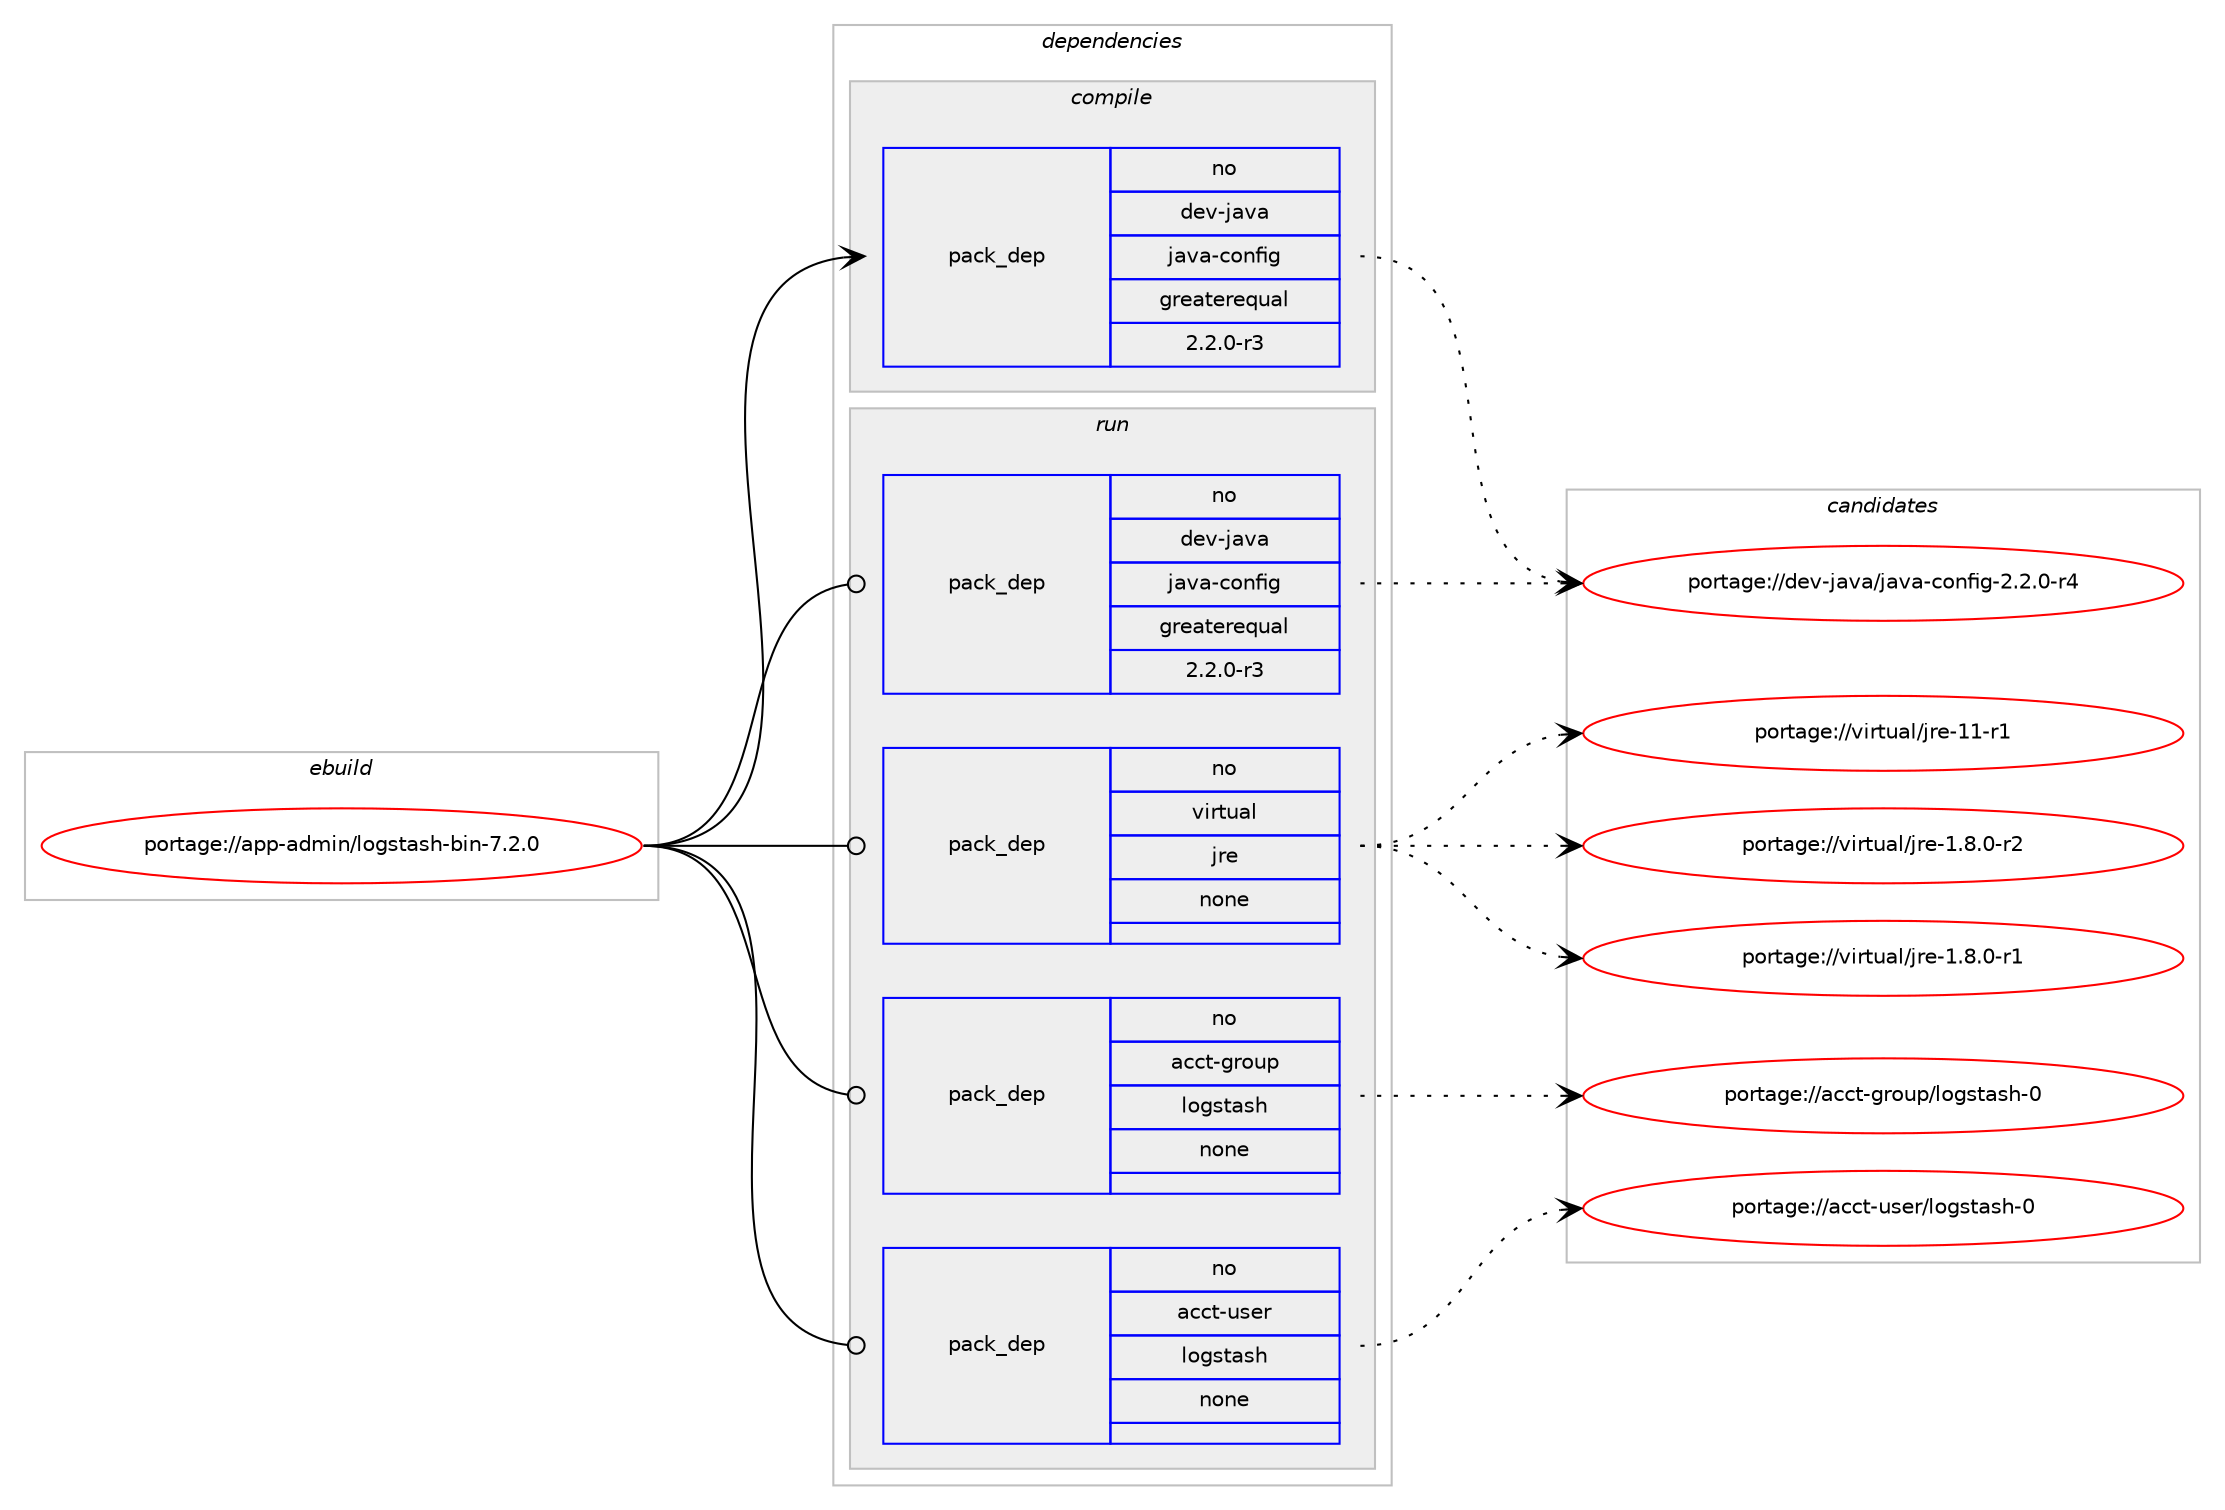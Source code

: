 digraph prolog {

# *************
# Graph options
# *************

newrank=true;
concentrate=true;
compound=true;
graph [rankdir=LR,fontname=Helvetica,fontsize=10,ranksep=1.5];#, ranksep=2.5, nodesep=0.2];
edge  [arrowhead=vee];
node  [fontname=Helvetica,fontsize=10];

# **********
# The ebuild
# **********

subgraph cluster_leftcol {
color=gray;
label=<<i>ebuild</i>>;
id [label="portage://app-admin/logstash-bin-7.2.0", color=red, width=4, href="../app-admin/logstash-bin-7.2.0.svg"];
}

# ****************
# The dependencies
# ****************

subgraph cluster_midcol {
color=gray;
label=<<i>dependencies</i>>;
subgraph cluster_compile {
fillcolor="#eeeeee";
style=filled;
label=<<i>compile</i>>;
subgraph pack491302 {
dependency654941 [label=<<TABLE BORDER="0" CELLBORDER="1" CELLSPACING="0" CELLPADDING="4" WIDTH="220"><TR><TD ROWSPAN="6" CELLPADDING="30">pack_dep</TD></TR><TR><TD WIDTH="110">no</TD></TR><TR><TD>dev-java</TD></TR><TR><TD>java-config</TD></TR><TR><TD>greaterequal</TD></TR><TR><TD>2.2.0-r3</TD></TR></TABLE>>, shape=none, color=blue];
}
id:e -> dependency654941:w [weight=20,style="solid",arrowhead="vee"];
}
subgraph cluster_compileandrun {
fillcolor="#eeeeee";
style=filled;
label=<<i>compile and run</i>>;
}
subgraph cluster_run {
fillcolor="#eeeeee";
style=filled;
label=<<i>run</i>>;
subgraph pack491303 {
dependency654942 [label=<<TABLE BORDER="0" CELLBORDER="1" CELLSPACING="0" CELLPADDING="4" WIDTH="220"><TR><TD ROWSPAN="6" CELLPADDING="30">pack_dep</TD></TR><TR><TD WIDTH="110">no</TD></TR><TR><TD>acct-group</TD></TR><TR><TD>logstash</TD></TR><TR><TD>none</TD></TR><TR><TD></TD></TR></TABLE>>, shape=none, color=blue];
}
id:e -> dependency654942:w [weight=20,style="solid",arrowhead="odot"];
subgraph pack491304 {
dependency654943 [label=<<TABLE BORDER="0" CELLBORDER="1" CELLSPACING="0" CELLPADDING="4" WIDTH="220"><TR><TD ROWSPAN="6" CELLPADDING="30">pack_dep</TD></TR><TR><TD WIDTH="110">no</TD></TR><TR><TD>acct-user</TD></TR><TR><TD>logstash</TD></TR><TR><TD>none</TD></TR><TR><TD></TD></TR></TABLE>>, shape=none, color=blue];
}
id:e -> dependency654943:w [weight=20,style="solid",arrowhead="odot"];
subgraph pack491305 {
dependency654944 [label=<<TABLE BORDER="0" CELLBORDER="1" CELLSPACING="0" CELLPADDING="4" WIDTH="220"><TR><TD ROWSPAN="6" CELLPADDING="30">pack_dep</TD></TR><TR><TD WIDTH="110">no</TD></TR><TR><TD>dev-java</TD></TR><TR><TD>java-config</TD></TR><TR><TD>greaterequal</TD></TR><TR><TD>2.2.0-r3</TD></TR></TABLE>>, shape=none, color=blue];
}
id:e -> dependency654944:w [weight=20,style="solid",arrowhead="odot"];
subgraph pack491306 {
dependency654945 [label=<<TABLE BORDER="0" CELLBORDER="1" CELLSPACING="0" CELLPADDING="4" WIDTH="220"><TR><TD ROWSPAN="6" CELLPADDING="30">pack_dep</TD></TR><TR><TD WIDTH="110">no</TD></TR><TR><TD>virtual</TD></TR><TR><TD>jre</TD></TR><TR><TD>none</TD></TR><TR><TD></TD></TR></TABLE>>, shape=none, color=blue];
}
id:e -> dependency654945:w [weight=20,style="solid",arrowhead="odot"];
}
}

# **************
# The candidates
# **************

subgraph cluster_choices {
rank=same;
color=gray;
label=<<i>candidates</i>>;

subgraph choice491302 {
color=black;
nodesep=1;
choice10010111845106971189747106971189745991111101021051034550465046484511452 [label="portage://dev-java/java-config-2.2.0-r4", color=red, width=4,href="../dev-java/java-config-2.2.0-r4.svg"];
dependency654941:e -> choice10010111845106971189747106971189745991111101021051034550465046484511452:w [style=dotted,weight="100"];
}
subgraph choice491303 {
color=black;
nodesep=1;
choice9799991164510311411111711247108111103115116971151044548 [label="portage://acct-group/logstash-0", color=red, width=4,href="../acct-group/logstash-0.svg"];
dependency654942:e -> choice9799991164510311411111711247108111103115116971151044548:w [style=dotted,weight="100"];
}
subgraph choice491304 {
color=black;
nodesep=1;
choice9799991164511711510111447108111103115116971151044548 [label="portage://acct-user/logstash-0", color=red, width=4,href="../acct-user/logstash-0.svg"];
dependency654943:e -> choice9799991164511711510111447108111103115116971151044548:w [style=dotted,weight="100"];
}
subgraph choice491305 {
color=black;
nodesep=1;
choice10010111845106971189747106971189745991111101021051034550465046484511452 [label="portage://dev-java/java-config-2.2.0-r4", color=red, width=4,href="../dev-java/java-config-2.2.0-r4.svg"];
dependency654944:e -> choice10010111845106971189747106971189745991111101021051034550465046484511452:w [style=dotted,weight="100"];
}
subgraph choice491306 {
color=black;
nodesep=1;
choice11810511411611797108471061141014549494511449 [label="portage://virtual/jre-11-r1", color=red, width=4,href="../virtual/jre-11-r1.svg"];
choice11810511411611797108471061141014549465646484511450 [label="portage://virtual/jre-1.8.0-r2", color=red, width=4,href="../virtual/jre-1.8.0-r2.svg"];
choice11810511411611797108471061141014549465646484511449 [label="portage://virtual/jre-1.8.0-r1", color=red, width=4,href="../virtual/jre-1.8.0-r1.svg"];
dependency654945:e -> choice11810511411611797108471061141014549494511449:w [style=dotted,weight="100"];
dependency654945:e -> choice11810511411611797108471061141014549465646484511450:w [style=dotted,weight="100"];
dependency654945:e -> choice11810511411611797108471061141014549465646484511449:w [style=dotted,weight="100"];
}
}

}

